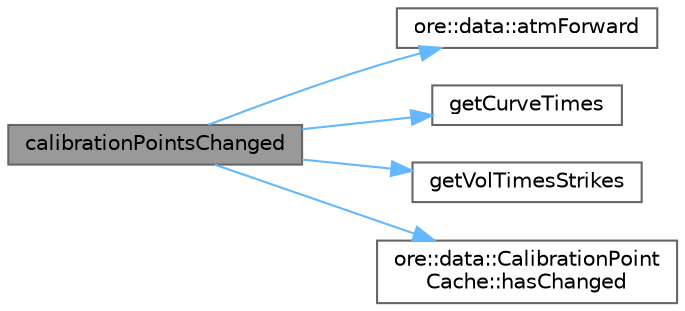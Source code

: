 digraph "calibrationPointsChanged"
{
 // INTERACTIVE_SVG=YES
 // LATEX_PDF_SIZE
  bgcolor="transparent";
  edge [fontname=Helvetica,fontsize=10,labelfontname=Helvetica,labelfontsize=10];
  node [fontname=Helvetica,fontsize=10,shape=box,height=0.2,width=0.4];
  rankdir="LR";
  Node1 [label="calibrationPointsChanged",height=0.2,width=0.4,color="gray40", fillcolor="grey60", style="filled", fontcolor="black",tooltip=" "];
  Node1 -> Node2 [color="steelblue1",style="solid"];
  Node2 [label="ore::data::atmForward",height=0.2,width=0.4,color="grey40", fillcolor="white", style="filled",URL="$namespaceore_1_1data.html#a7a2f6f438823e3f124eac5bf1e228cef",tooltip="helper function that computes the atm forward"];
  Node1 -> Node3 [color="steelblue1",style="solid"];
  Node3 [label="getCurveTimes",height=0.2,width=0.4,color="grey40", fillcolor="white", style="filled",URL="$classore_1_1data_1_1_black_scholes_model_builder_base.html#a07fb5ad2ff862020c4e2fb0d4f880742",tooltip=" "];
  Node1 -> Node4 [color="steelblue1",style="solid"];
  Node4 [label="getVolTimesStrikes",height=0.2,width=0.4,color="grey40", fillcolor="white", style="filled",URL="$classore_1_1data_1_1_black_scholes_model_builder_base.html#ab125e3b5f166bc10132e28f26aac518f",tooltip=" "];
  Node1 -> Node5 [color="steelblue1",style="solid"];
  Node5 [label="ore::data::CalibrationPoint\lCache::hasChanged",height=0.2,width=0.4,color="grey40", fillcolor="white", style="filled",URL="$classore_1_1data_1_1_calibration_point_cache.html#a50e846e33f8fbc86ec1744f84f2642ac",tooltip=" "];
}
